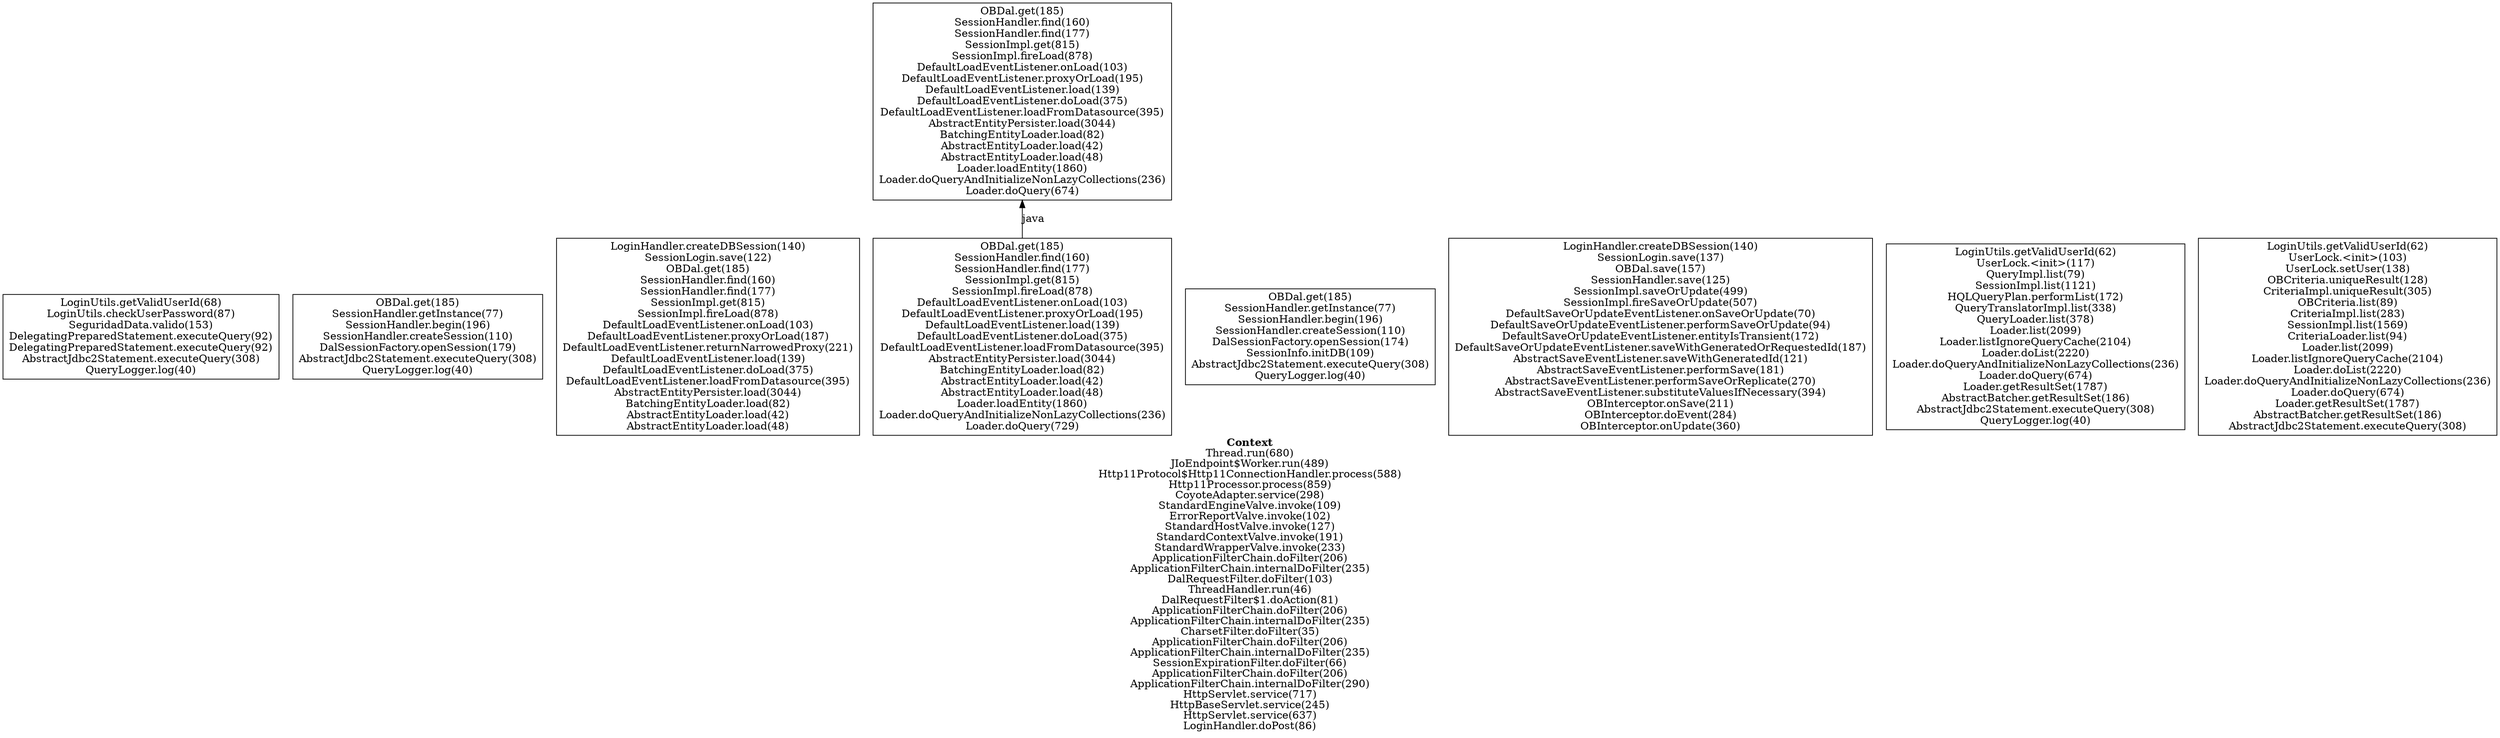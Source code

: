 digraph 3779465 { 
label=<<font face="Times-Bold">Context</font><br/>Thread.run(680)<br/>JIoEndpoint$Worker.run(489)<br/>Http11Protocol$Http11ConnectionHandler.process(588)<br/>Http11Processor.process(859)<br/>CoyoteAdapter.service(298)<br/>StandardEngineValve.invoke(109)<br/>ErrorReportValve.invoke(102)<br/>StandardHostValve.invoke(127)<br/>StandardContextValve.invoke(191)<br/>StandardWrapperValve.invoke(233)<br/>ApplicationFilterChain.doFilter(206)<br/>ApplicationFilterChain.internalDoFilter(235)<br/>DalRequestFilter.doFilter(103)<br/>ThreadHandler.run(46)<br/>DalRequestFilter$1.doAction(81)<br/>ApplicationFilterChain.doFilter(206)<br/>ApplicationFilterChain.internalDoFilter(235)<br/>CharsetFilter.doFilter(35)<br/>ApplicationFilterChain.doFilter(206)<br/>ApplicationFilterChain.internalDoFilter(235)<br/>SessionExpirationFilter.doFilter(66)<br/>ApplicationFilterChain.doFilter(206)<br/>ApplicationFilterChain.internalDoFilter(290)<br/>HttpServlet.service(717)<br/>HttpBaseServlet.service(245)<br/>HttpServlet.service(637)<br/>LoginHandler.doPost(86)>;rankdir=BT;
1 [label="LoginUtils.getValidUserId(68)\nLoginUtils.checkUserPassword(87)\nSeguridadData.valido(153)\nDelegatingPreparedStatement.executeQuery(92)\nDelegatingPreparedStatement.executeQuery(92)\nAbstractJdbc2Statement.executeQuery(308)\nQueryLogger.log(40)\n", shape=box];
2 [label="OBDal.get(185)\nSessionHandler.getInstance(77)\nSessionHandler.begin(196)\nSessionHandler.createSession(110)\nDalSessionFactory.openSession(179)\nAbstractJdbc2Statement.executeQuery(308)\nQueryLogger.log(40)\n", shape=box];
3 [label="LoginHandler.createDBSession(140)\nSessionLogin.save(122)\nOBDal.get(185)\nSessionHandler.find(160)\nSessionHandler.find(177)\nSessionImpl.get(815)\nSessionImpl.fireLoad(878)\nDefaultLoadEventListener.onLoad(103)\nDefaultLoadEventListener.proxyOrLoad(187)\nDefaultLoadEventListener.returnNarrowedProxy(221)\nDefaultLoadEventListener.load(139)\nDefaultLoadEventListener.doLoad(375)\nDefaultLoadEventListener.loadFromDatasource(395)\nAbstractEntityPersister.load(3044)\nBatchingEntityLoader.load(82)\nAbstractEntityLoader.load(42)\nAbstractEntityLoader.load(48)\n", shape=box];
4 [label="OBDal.get(185)\nSessionHandler.find(160)\nSessionHandler.find(177)\nSessionImpl.get(815)\nSessionImpl.fireLoad(878)\nDefaultLoadEventListener.onLoad(103)\nDefaultLoadEventListener.proxyOrLoad(195)\nDefaultLoadEventListener.load(139)\nDefaultLoadEventListener.doLoad(375)\nDefaultLoadEventListener.loadFromDatasource(395)\nAbstractEntityPersister.load(3044)\nBatchingEntityLoader.load(82)\nAbstractEntityLoader.load(42)\nAbstractEntityLoader.load(48)\nLoader.loadEntity(1860)\nLoader.doQueryAndInitializeNonLazyCollections(236)\nLoader.doQuery(674)\n", shape=box];
5 [label="OBDal.get(185)\nSessionHandler.getInstance(77)\nSessionHandler.begin(196)\nSessionHandler.createSession(110)\nDalSessionFactory.openSession(174)\nSessionInfo.initDB(109)\nAbstractJdbc2Statement.executeQuery(308)\nQueryLogger.log(40)\n", shape=box];
6 [label="LoginHandler.createDBSession(140)\nSessionLogin.save(137)\nOBDal.save(157)\nSessionHandler.save(125)\nSessionImpl.saveOrUpdate(499)\nSessionImpl.fireSaveOrUpdate(507)\nDefaultSaveOrUpdateEventListener.onSaveOrUpdate(70)\nDefaultSaveOrUpdateEventListener.performSaveOrUpdate(94)\nDefaultSaveOrUpdateEventListener.entityIsTransient(172)\nDefaultSaveOrUpdateEventListener.saveWithGeneratedOrRequestedId(187)\nAbstractSaveEventListener.saveWithGeneratedId(121)\nAbstractSaveEventListener.performSave(181)\nAbstractSaveEventListener.performSaveOrReplicate(270)\nAbstractSaveEventListener.substituteValuesIfNecessary(394)\nOBInterceptor.onSave(211)\nOBInterceptor.doEvent(284)\nOBInterceptor.onUpdate(360)\n", shape=box];
7 [label="LoginUtils.getValidUserId(62)\nUserLock.<init>(117)\nQueryImpl.list(79)\nSessionImpl.list(1121)\nHQLQueryPlan.performList(172)\nQueryTranslatorImpl.list(338)\nQueryLoader.list(378)\nLoader.list(2099)\nLoader.listIgnoreQueryCache(2104)\nLoader.doList(2220)\nLoader.doQueryAndInitializeNonLazyCollections(236)\nLoader.doQuery(674)\nLoader.getResultSet(1787)\nAbstractBatcher.getResultSet(186)\nAbstractJdbc2Statement.executeQuery(308)\nQueryLogger.log(40)\n", shape=box];
8 [label="OBDal.get(185)\nSessionHandler.find(160)\nSessionHandler.find(177)\nSessionImpl.get(815)\nSessionImpl.fireLoad(878)\nDefaultLoadEventListener.onLoad(103)\nDefaultLoadEventListener.proxyOrLoad(195)\nDefaultLoadEventListener.load(139)\nDefaultLoadEventListener.doLoad(375)\nDefaultLoadEventListener.loadFromDatasource(395)\nAbstractEntityPersister.load(3044)\nBatchingEntityLoader.load(82)\nAbstractEntityLoader.load(42)\nAbstractEntityLoader.load(48)\nLoader.loadEntity(1860)\nLoader.doQueryAndInitializeNonLazyCollections(236)\nLoader.doQuery(729)\n", shape=box];
9 [label="LoginUtils.getValidUserId(62)\nUserLock.<init>(103)\nUserLock.setUser(138)\nOBCriteria.uniqueResult(128)\nCriteriaImpl.uniqueResult(305)\nOBCriteria.list(89)\nCriteriaImpl.list(283)\nSessionImpl.list(1569)\nCriteriaLoader.list(94)\nLoader.list(2099)\nLoader.listIgnoreQueryCache(2104)\nLoader.doList(2220)\nLoader.doQueryAndInitializeNonLazyCollections(236)\nLoader.doQuery(674)\nLoader.getResultSet(1787)\nAbstractBatcher.getResultSet(186)\nAbstractJdbc2Statement.executeQuery(308)\n", shape=box];
8 -> 4 [label="java" color=black];
}

